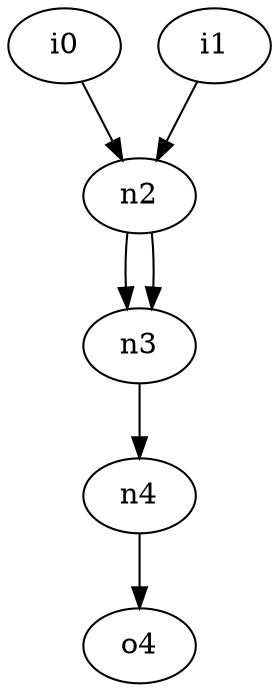 digraph G {
    v0 [label="i0"]
    v1 [label="i1"]
    v2 [label="n2"]
    v3 [label="n3"]
    v5 [label="n4"]
    v4 [label="o4"]
    v0 -> v2 
    v1 -> v2 
    v2 -> v3 
    v2 -> v3 
    v3 -> v5 
    v5 -> v4 
}